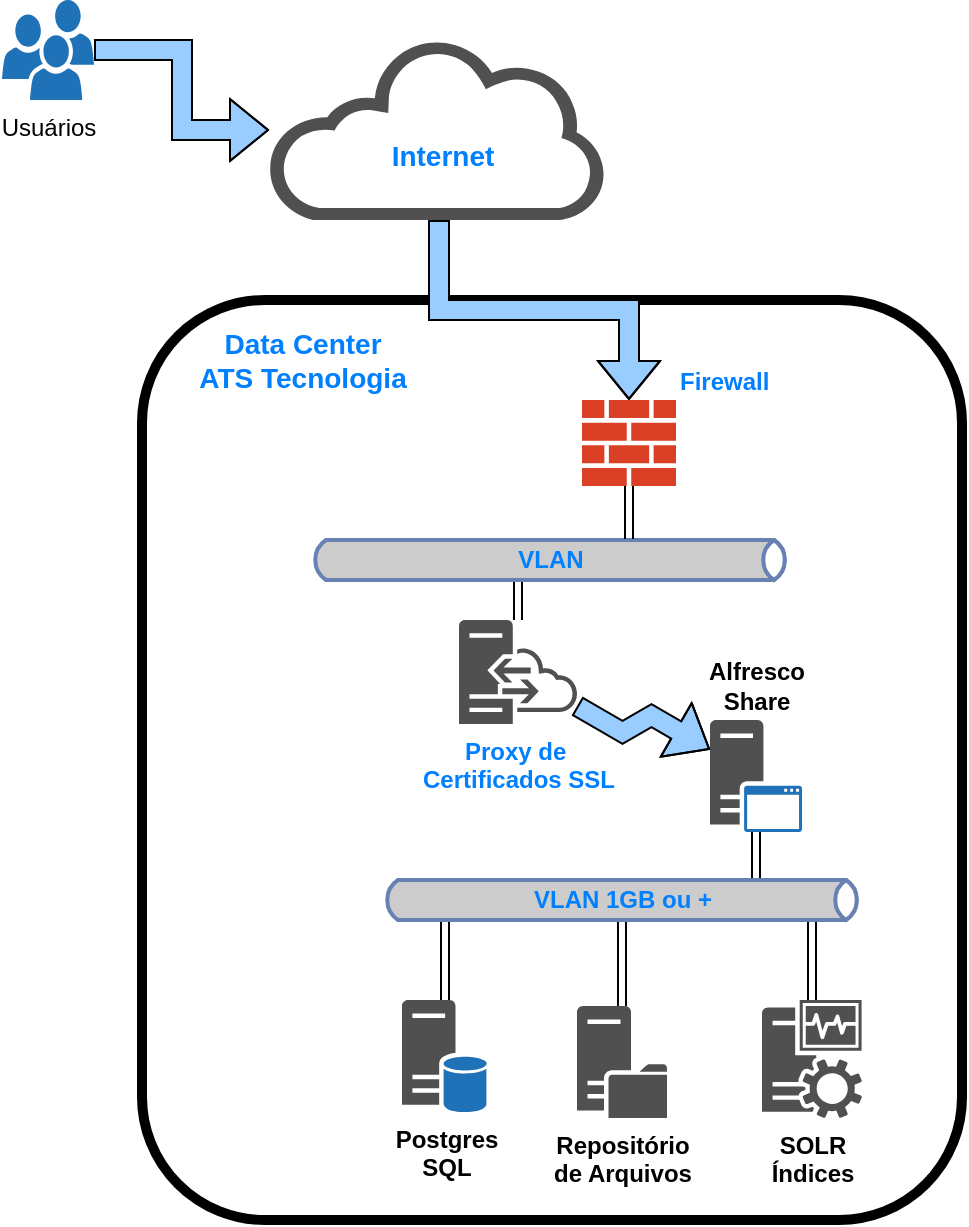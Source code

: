 <mxfile version="14.7.7" type="github">
  <diagram id="wPHxuI9zvd8CLwVnyd4w" name="Page-1">
    <mxGraphModel dx="1070" dy="705" grid="1" gridSize="10" guides="1" tooltips="1" connect="1" arrows="1" fold="1" page="1" pageScale="1" pageWidth="827" pageHeight="1169" math="0" shadow="0">
      <root>
        <mxCell id="0" />
        <mxCell id="1" parent="0" />
        <mxCell id="IhjczCQ1PcFN0ZPHhStJ-29" value="" style="whiteSpace=wrap;html=1;fontColor=#007FFF;strokeWidth=5;rounded=1;" vertex="1" parent="1">
          <mxGeometry x="210" y="210" width="410" height="460" as="geometry" />
        </mxCell>
        <mxCell id="IhjczCQ1PcFN0ZPHhStJ-1" value="Postgres&lt;br&gt;SQL" style="pointerEvents=1;shadow=0;dashed=0;html=1;strokeColor=none;fillColor=#505050;labelPosition=center;verticalLabelPosition=bottom;verticalAlign=top;outlineConnect=0;align=center;shape=mxgraph.office.servers.database_server_blue;fontStyle=1" vertex="1" parent="1">
          <mxGeometry x="340" y="560" width="43" height="56" as="geometry" />
        </mxCell>
        <mxCell id="IhjczCQ1PcFN0ZPHhStJ-2" value="Alfresco &lt;br&gt;Share" style="pointerEvents=1;shadow=0;dashed=0;html=1;strokeColor=none;fillColor=#505050;labelPosition=center;verticalLabelPosition=top;verticalAlign=bottom;outlineConnect=0;align=center;shape=mxgraph.office.servers.application_server_blue;fontStyle=1" vertex="1" parent="1">
          <mxGeometry x="494" y="420" width="46" height="56" as="geometry" />
        </mxCell>
        <mxCell id="IhjczCQ1PcFN0ZPHhStJ-25" style="edgeStyle=elbowEdgeStyle;shape=flexArrow;rounded=0;orthogonalLoop=1;jettySize=auto;html=1;labelBackgroundColor=#007FFF;fillColor=#99CCFF;" edge="1" parent="1" source="IhjczCQ1PcFN0ZPHhStJ-3" target="IhjczCQ1PcFN0ZPHhStJ-28">
          <mxGeometry relative="1" as="geometry">
            <mxPoint x="190" y="190" as="targetPoint" />
          </mxGeometry>
        </mxCell>
        <mxCell id="IhjczCQ1PcFN0ZPHhStJ-3" value="Usuários" style="pointerEvents=1;shadow=0;dashed=0;html=1;strokeColor=none;labelPosition=center;verticalLabelPosition=bottom;verticalAlign=top;outlineConnect=0;align=center;shape=mxgraph.office.users.users;fillColor=#2072B8;" vertex="1" parent="1">
          <mxGeometry x="140" y="60" width="46" height="50" as="geometry" />
        </mxCell>
        <mxCell id="IhjczCQ1PcFN0ZPHhStJ-4" value="Repositório&lt;br&gt;de Arquivos" style="pointerEvents=1;shadow=0;dashed=0;html=1;strokeColor=none;fillColor=#505050;labelPosition=center;verticalLabelPosition=bottom;verticalAlign=top;outlineConnect=0;align=center;shape=mxgraph.office.servers.file_server;fontStyle=1" vertex="1" parent="1">
          <mxGeometry x="427.5" y="563" width="45" height="56" as="geometry" />
        </mxCell>
        <mxCell id="IhjczCQ1PcFN0ZPHhStJ-7" value="SOLR&lt;br&gt;Índices" style="pointerEvents=1;shadow=0;dashed=0;html=1;strokeColor=none;fillColor=#505050;labelPosition=center;verticalLabelPosition=bottom;verticalAlign=top;outlineConnect=0;align=center;shape=mxgraph.office.servers.monitoring_sql_reporting_services;fontStyle=1" vertex="1" parent="1">
          <mxGeometry x="520" y="560" width="50" height="59" as="geometry" />
        </mxCell>
        <mxCell id="IhjczCQ1PcFN0ZPHhStJ-21" style="shape=link;rounded=0;orthogonalLoop=1;jettySize=auto;html=1;edgeStyle=elbowEdgeStyle;" edge="1" parent="1" source="IhjczCQ1PcFN0ZPHhStJ-8" target="IhjczCQ1PcFN0ZPHhStJ-1">
          <mxGeometry relative="1" as="geometry" />
        </mxCell>
        <mxCell id="IhjczCQ1PcFN0ZPHhStJ-22" style="edgeStyle=elbowEdgeStyle;shape=link;rounded=0;orthogonalLoop=1;jettySize=auto;html=1;" edge="1" parent="1" source="IhjczCQ1PcFN0ZPHhStJ-8" target="IhjczCQ1PcFN0ZPHhStJ-4">
          <mxGeometry relative="1" as="geometry" />
        </mxCell>
        <mxCell id="IhjczCQ1PcFN0ZPHhStJ-23" style="edgeStyle=elbowEdgeStyle;shape=link;rounded=0;orthogonalLoop=1;jettySize=auto;html=1;" edge="1" parent="1" source="IhjczCQ1PcFN0ZPHhStJ-8" target="IhjczCQ1PcFN0ZPHhStJ-7">
          <mxGeometry relative="1" as="geometry" />
        </mxCell>
        <mxCell id="IhjczCQ1PcFN0ZPHhStJ-24" style="edgeStyle=elbowEdgeStyle;shape=link;rounded=0;orthogonalLoop=1;jettySize=auto;html=1;" edge="1" parent="1" source="IhjczCQ1PcFN0ZPHhStJ-8" target="IhjczCQ1PcFN0ZPHhStJ-2">
          <mxGeometry relative="1" as="geometry" />
        </mxCell>
        <mxCell id="IhjczCQ1PcFN0ZPHhStJ-8" value="VLAN 1GB ou +" style="html=1;outlineConnect=0;fillColor=#CCCCCC;strokeColor=#6881B3;gradientColor=none;gradientDirection=north;strokeWidth=2;shape=mxgraph.networks.bus;gradientColor=none;gradientDirection=north;perimeter=backbonePerimeter;backboneSize=20;fontColor=#007FFF;fontStyle=1" vertex="1" parent="1">
          <mxGeometry x="330" y="500" width="240" height="20" as="geometry" />
        </mxCell>
        <mxCell id="IhjczCQ1PcFN0ZPHhStJ-38" style="edgeStyle=elbowEdgeStyle;shape=flexArrow;rounded=0;orthogonalLoop=1;jettySize=auto;html=1;labelBackgroundColor=#007FFF;fontColor=#007FFF;fillColor=#99CCFF;elbow=vertical;" edge="1" parent="1" source="IhjczCQ1PcFN0ZPHhStJ-28" target="IhjczCQ1PcFN0ZPHhStJ-34">
          <mxGeometry relative="1" as="geometry" />
        </mxCell>
        <mxCell id="IhjczCQ1PcFN0ZPHhStJ-28" value="" style="pointerEvents=1;shadow=0;dashed=0;html=1;strokeColor=none;fillColor=#505050;labelPosition=center;verticalLabelPosition=bottom;outlineConnect=0;verticalAlign=top;align=center;shape=mxgraph.office.clouds.cloud;fontColor=#007FFF;" vertex="1" parent="1">
          <mxGeometry x="273.5" y="80" width="170" height="90" as="geometry" />
        </mxCell>
        <mxCell id="IhjczCQ1PcFN0ZPHhStJ-31" style="edgeStyle=isometricEdgeStyle;shape=flexArrow;rounded=0;orthogonalLoop=1;jettySize=auto;html=1;labelBackgroundColor=#007FFF;fontColor=#007FFF;fillColor=#99CCFF;elbow=vertical;" edge="1" parent="1" source="IhjczCQ1PcFN0ZPHhStJ-30" target="IhjczCQ1PcFN0ZPHhStJ-2">
          <mxGeometry relative="1" as="geometry" />
        </mxCell>
        <mxCell id="IhjczCQ1PcFN0ZPHhStJ-36" style="edgeStyle=elbowEdgeStyle;shape=link;rounded=0;orthogonalLoop=1;jettySize=auto;html=1;labelBackgroundColor=#007FFF;fontColor=#007FFF;fillColor=#99CCFF;" edge="1" parent="1" source="IhjczCQ1PcFN0ZPHhStJ-30" target="IhjczCQ1PcFN0ZPHhStJ-32">
          <mxGeometry relative="1" as="geometry" />
        </mxCell>
        <mxCell id="IhjczCQ1PcFN0ZPHhStJ-30" value="Proxy de&amp;nbsp;&lt;br&gt;Certificados SSL" style="pointerEvents=1;shadow=0;dashed=0;html=1;strokeColor=none;fillColor=#505050;labelPosition=center;verticalLabelPosition=bottom;verticalAlign=top;outlineConnect=0;align=center;shape=mxgraph.office.servers.hybrid_server;fontColor=#007FFF;fontStyle=1" vertex="1" parent="1">
          <mxGeometry x="368.5" y="370" width="59" height="52" as="geometry" />
        </mxCell>
        <mxCell id="IhjczCQ1PcFN0ZPHhStJ-32" value="VLAN" style="html=1;outlineConnect=0;fillColor=#CCCCCC;strokeColor=#6881B3;gradientColor=none;gradientDirection=north;strokeWidth=2;shape=mxgraph.networks.bus;gradientColor=none;gradientDirection=north;perimeter=backbonePerimeter;backboneSize=20;fontColor=#007FFF;fontStyle=1" vertex="1" parent="1">
          <mxGeometry x="294" y="330" width="240" height="20" as="geometry" />
        </mxCell>
        <mxCell id="IhjczCQ1PcFN0ZPHhStJ-35" style="edgeStyle=elbowEdgeStyle;shape=link;rounded=0;orthogonalLoop=1;jettySize=auto;html=1;labelBackgroundColor=#007FFF;fontColor=#007FFF;fillColor=#99CCFF;" edge="1" parent="1" source="IhjczCQ1PcFN0ZPHhStJ-34" target="IhjczCQ1PcFN0ZPHhStJ-32">
          <mxGeometry relative="1" as="geometry" />
        </mxCell>
        <mxCell id="IhjczCQ1PcFN0ZPHhStJ-34" value="Firewall" style="pointerEvents=1;shadow=0;dashed=0;html=1;strokeColor=none;labelPosition=right;verticalLabelPosition=top;verticalAlign=bottom;outlineConnect=0;align=left;shape=mxgraph.office.concepts.firewall;fillColor=#DA4026;fontColor=#007FFF;fontStyle=1" vertex="1" parent="1">
          <mxGeometry x="430" y="260" width="47" height="43" as="geometry" />
        </mxCell>
        <mxCell id="IhjczCQ1PcFN0ZPHhStJ-39" value="Data Center &lt;br&gt;ATS Tecnologia" style="text;html=1;resizable=0;autosize=1;align=center;verticalAlign=middle;points=[];fillColor=none;strokeColor=none;rounded=0;fontColor=#007FFF;fontStyle=1;fontSize=14;" vertex="1" parent="1">
          <mxGeometry x="230" y="220" width="120" height="40" as="geometry" />
        </mxCell>
        <mxCell id="IhjczCQ1PcFN0ZPHhStJ-40" value="Internet" style="text;html=1;resizable=0;autosize=1;align=center;verticalAlign=middle;points=[];fillColor=none;strokeColor=none;rounded=0;fontColor=#007FFF;fontStyle=1;fontSize=14;" vertex="1" parent="1">
          <mxGeometry x="324.5" y="128" width="70" height="20" as="geometry" />
        </mxCell>
      </root>
    </mxGraphModel>
  </diagram>
</mxfile>
